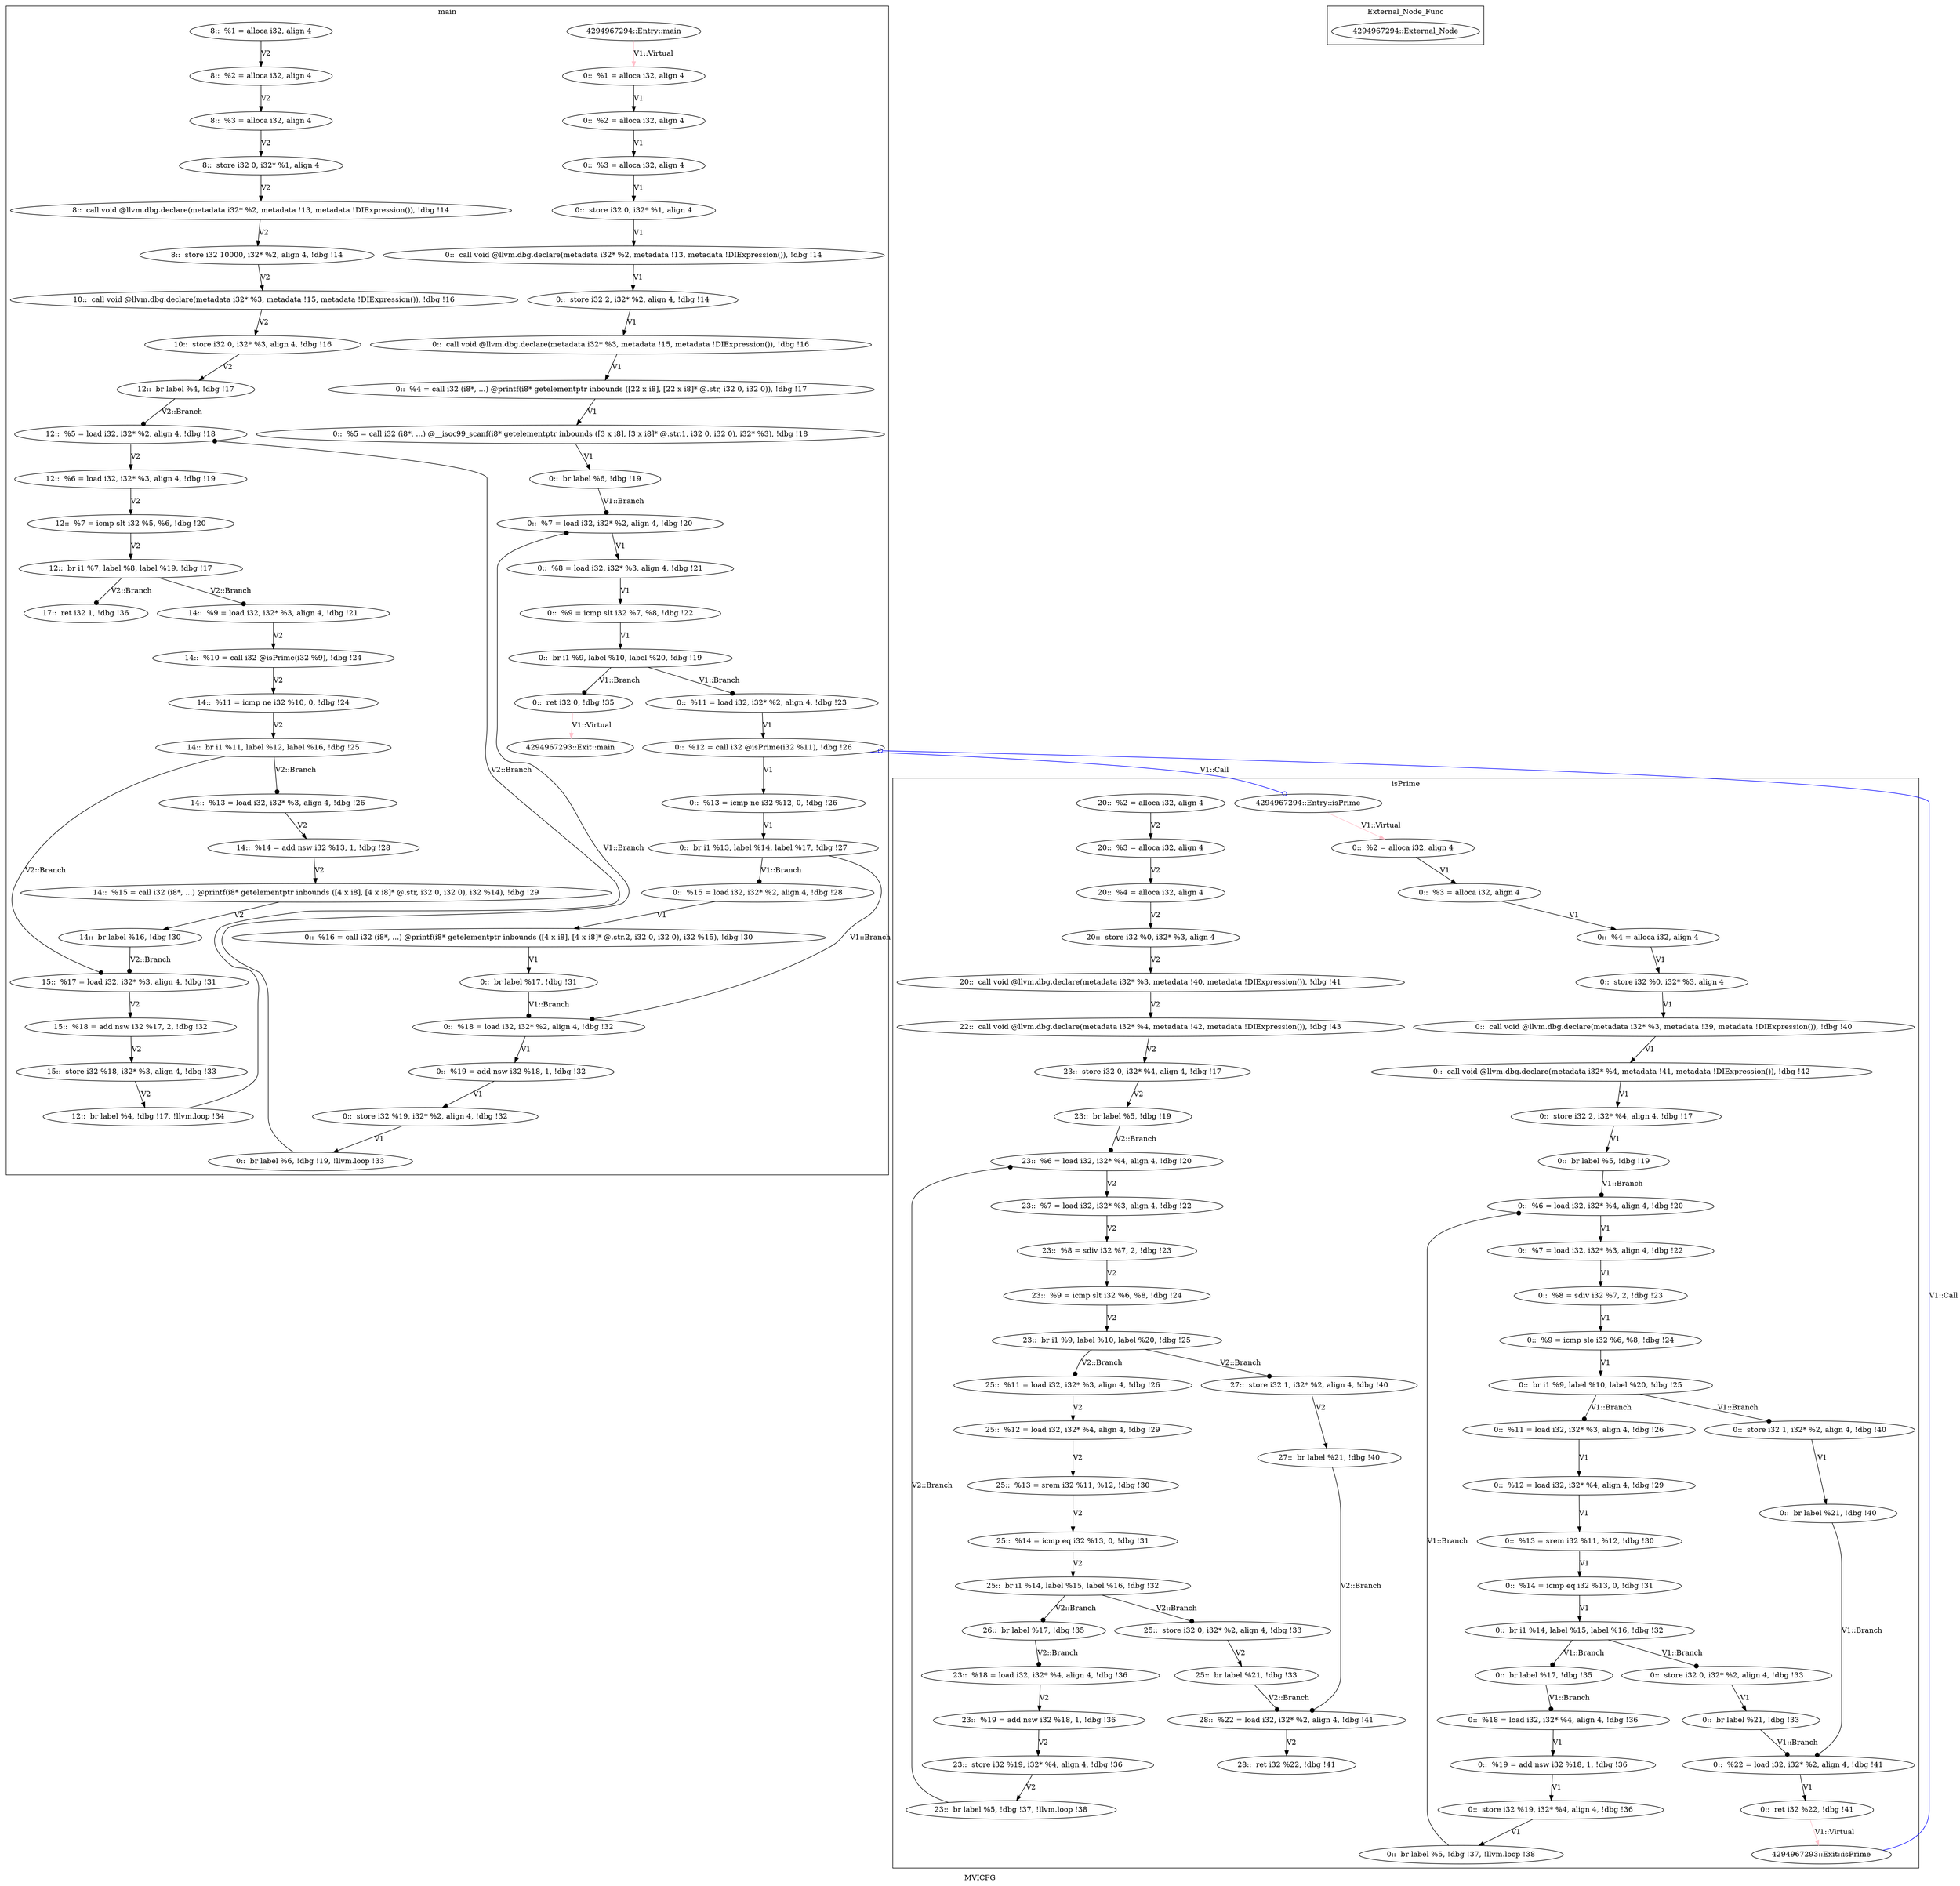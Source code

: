 digraph "MVICFG" {
	label="MVICFG";
/* Generating Nodes */
	subgraph cluster_1 {
		label="main";
		"28" [label="4294967294::Entry::main"];
		"2" [label="0::  %1 = alloca i32, align 4"];
		"3" [label="0::  %2 = alloca i32, align 4"];
		"4" [label="0::  %3 = alloca i32, align 4"];
		"5" [label="0::  store i32 0, i32* %1, align 4"];
		"6" [label="0::  call void @llvm.dbg.declare(metadata i32* %2, metadata !13, metadata !DIExpression()), !dbg !14"];
		"7" [label="0::  store i32 2, i32* %2, align 4, !dbg !14"];
		"8" [label="0::  call void @llvm.dbg.declare(metadata i32* %3, metadata !15, metadata !DIExpression()), !dbg !16"];
		"9" [label="0::  %4 = call i32 (i8*, ...) @printf(i8* getelementptr inbounds ([22 x i8], [22 x i8]* @.str, i32 0, i32 0)), !dbg !17"];
		"10" [label="0::  %5 = call i32 (i8*, ...) @__isoc99_scanf(i8* getelementptr inbounds ([3 x i8], [3 x i8]* @.str.1, i32 0, i32 0), i32* %3), !dbg !18"];
		"11" [label="0::  br label %6, !dbg !19"];
		"12" [label="0::  %7 = load i32, i32* %2, align 4, !dbg !20"];
		"13" [label="0::  %8 = load i32, i32* %3, align 4, !dbg !21"];
		"14" [label="0::  %9 = icmp slt i32 %7, %8, !dbg !22"];
		"15" [label="0::  br i1 %9, label %10, label %20, !dbg !19"];
		"16" [label="0::  %11 = load i32, i32* %2, align 4, !dbg !23"];
		"17" [label="0::  %12 = call i32 @isPrime(i32 %11), !dbg !26"];
		"18" [label="0::  %13 = icmp ne i32 %12, 0, !dbg !26"];
		"19" [label="0::  br i1 %13, label %14, label %17, !dbg !27"];
		"20" [label="0::  %15 = load i32, i32* %2, align 4, !dbg !28"];
		"21" [label="0::  %16 = call i32 (i8*, ...) @printf(i8* getelementptr inbounds ([4 x i8], [4 x i8]* @.str.2, i32 0, i32 0), i32 %15), !dbg !30"];
		"22" [label="0::  br label %17, !dbg !31"];
		"23" [label="0::  %18 = load i32, i32* %2, align 4, !dbg !32"];
		"24" [label="0::  %19 = add nsw i32 %18, 1, !dbg !32"];
		"25" [label="0::  store i32 %19, i32* %2, align 4, !dbg !32"];
		"26" [label="0::  br label %6, !dbg !19, !llvm.loop !33"];
		"27" [label="0::  ret i32 0, !dbg !35"];
		"29" [label="4294967293::Exit::main"];
		"67" [label="8::  %1 = alloca i32, align 4"];
		"68" [label="8::  %2 = alloca i32, align 4"];
		"69" [label="8::  %3 = alloca i32, align 4"];
		"70" [label="8::  store i32 0, i32* %1, align 4"];
		"71" [label="8::  call void @llvm.dbg.declare(metadata i32* %2, metadata !13, metadata !DIExpression()), !dbg !14"];
		"72" [label="8::  store i32 10000, i32* %2, align 4, !dbg !14"];
		"73" [label="10::  call void @llvm.dbg.declare(metadata i32* %3, metadata !15, metadata !DIExpression()), !dbg !16"];
		"74" [label="10::  store i32 0, i32* %3, align 4, !dbg !16"];
		"75" [label="12::  br label %4, !dbg !17"];
		"76" [label="12::  %5 = load i32, i32* %2, align 4, !dbg !18"];
		"77" [label="12::  %6 = load i32, i32* %3, align 4, !dbg !19"];
		"78" [label="12::  %7 = icmp slt i32 %5, %6, !dbg !20"];
		"79" [label="12::  br i1 %7, label %8, label %19, !dbg !17"];
		"80" [label="12::  br label %4, !dbg !17, !llvm.loop !34"];
		"81" [label="14::  %9 = load i32, i32* %3, align 4, !dbg !21"];
		"82" [label="14::  %10 = call i32 @isPrime(i32 %9), !dbg !24"];
		"83" [label="14::  %11 = icmp ne i32 %10, 0, !dbg !24"];
		"84" [label="14::  br i1 %11, label %12, label %16, !dbg !25"];
		"85" [label="14::  %13 = load i32, i32* %3, align 4, !dbg !26"];
		"86" [label="14::  %14 = add nsw i32 %13, 1, !dbg !28"];
		"87" [label="14::  %15 = call i32 (i8*, ...) @printf(i8* getelementptr inbounds ([4 x i8], [4 x i8]* @.str, i32 0, i32 0), i32 %14), !dbg !29"];
		"88" [label="14::  br label %16, !dbg !30"];
		"89" [label="15::  %17 = load i32, i32* %3, align 4, !dbg !31"];
		"90" [label="15::  %18 = add nsw i32 %17, 2, !dbg !32"];
		"91" [label="15::  store i32 %18, i32* %3, align 4, !dbg !33"];
		"92" [label="17::  ret i32 1, !dbg !36"];
	}
	subgraph cluster_33 {
		label="isPrime";
		"63" [label="4294967294::Entry::isPrime"];
		"34" [label="0::  %2 = alloca i32, align 4"];
		"35" [label="0::  %3 = alloca i32, align 4"];
		"36" [label="0::  %4 = alloca i32, align 4"];
		"37" [label="0::  store i32 %0, i32* %3, align 4"];
		"38" [label="0::  call void @llvm.dbg.declare(metadata i32* %3, metadata !39, metadata !DIExpression()), !dbg !40"];
		"39" [label="0::  call void @llvm.dbg.declare(metadata i32* %4, metadata !41, metadata !DIExpression()), !dbg !42"];
		"40" [label="0::  store i32 2, i32* %4, align 4, !dbg !17"];
		"41" [label="0::  br label %5, !dbg !19"];
		"42" [label="0::  %6 = load i32, i32* %4, align 4, !dbg !20"];
		"43" [label="0::  %7 = load i32, i32* %3, align 4, !dbg !22"];
		"44" [label="0::  %8 = sdiv i32 %7, 2, !dbg !23"];
		"45" [label="0::  %9 = icmp sle i32 %6, %8, !dbg !24"];
		"46" [label="0::  br i1 %9, label %10, label %20, !dbg !25"];
		"47" [label="0::  %11 = load i32, i32* %3, align 4, !dbg !26"];
		"48" [label="0::  %12 = load i32, i32* %4, align 4, !dbg !29"];
		"49" [label="0::  %13 = srem i32 %11, %12, !dbg !30"];
		"50" [label="0::  %14 = icmp eq i32 %13, 0, !dbg !31"];
		"51" [label="0::  br i1 %14, label %15, label %16, !dbg !32"];
		"52" [label="0::  store i32 0, i32* %2, align 4, !dbg !33"];
		"53" [label="0::  br label %21, !dbg !33"];
		"54" [label="0::  br label %17, !dbg !35"];
		"55" [label="0::  %18 = load i32, i32* %4, align 4, !dbg !36"];
		"56" [label="0::  %19 = add nsw i32 %18, 1, !dbg !36"];
		"57" [label="0::  store i32 %19, i32* %4, align 4, !dbg !36"];
		"58" [label="0::  br label %5, !dbg !37, !llvm.loop !38"];
		"59" [label="0::  store i32 1, i32* %2, align 4, !dbg !40"];
		"60" [label="0::  br label %21, !dbg !40"];
		"61" [label="0::  %22 = load i32, i32* %2, align 4, !dbg !41"];
		"62" [label="0::  ret i32 %22, !dbg !41"];
		"64" [label="4294967293::Exit::isPrime"];
		"93" [label="20::  %2 = alloca i32, align 4"];
		"94" [label="20::  %3 = alloca i32, align 4"];
		"95" [label="20::  %4 = alloca i32, align 4"];
		"96" [label="20::  store i32 %0, i32* %3, align 4"];
		"97" [label="20::  call void @llvm.dbg.declare(metadata i32* %3, metadata !40, metadata !DIExpression()), !dbg !41"];
		"98" [label="22::  call void @llvm.dbg.declare(metadata i32* %4, metadata !42, metadata !DIExpression()), !dbg !43"];
		"99" [label="23::  store i32 0, i32* %4, align 4, !dbg !17"];
		"100" [label="23::  br label %5, !dbg !19"];
		"101" [label="23::  %6 = load i32, i32* %4, align 4, !dbg !20"];
		"102" [label="23::  %7 = load i32, i32* %3, align 4, !dbg !22"];
		"103" [label="23::  %8 = sdiv i32 %7, 2, !dbg !23"];
		"104" [label="23::  %9 = icmp slt i32 %6, %8, !dbg !24"];
		"105" [label="23::  br i1 %9, label %10, label %20, !dbg !25"];
		"106" [label="23::  %18 = load i32, i32* %4, align 4, !dbg !36"];
		"107" [label="23::  %19 = add nsw i32 %18, 1, !dbg !36"];
		"108" [label="23::  store i32 %19, i32* %4, align 4, !dbg !36"];
		"109" [label="23::  br label %5, !dbg !37, !llvm.loop !38"];
		"110" [label="25::  %11 = load i32, i32* %3, align 4, !dbg !26"];
		"111" [label="25::  %12 = load i32, i32* %4, align 4, !dbg !29"];
		"112" [label="25::  %13 = srem i32 %11, %12, !dbg !30"];
		"113" [label="25::  %14 = icmp eq i32 %13, 0, !dbg !31"];
		"114" [label="25::  br i1 %14, label %15, label %16, !dbg !32"];
		"115" [label="25::  store i32 0, i32* %2, align 4, !dbg !33"];
		"116" [label="25::  br label %21, !dbg !33"];
		"117" [label="26::  br label %17, !dbg !35"];
		"118" [label="27::  store i32 1, i32* %2, align 4, !dbg !40"];
		"119" [label="27::  br label %21, !dbg !40"];
		"120" [label="28::  %22 = load i32, i32* %2, align 4, !dbg !41"];
		"121" [label="28::  ret i32 %22, !dbg !41"];
	}
	subgraph cluster_65 {
		label="External_Node_Func";
		"66" [label="4294967294::External_Node"];
	}

/* Generating Edges */
		"2" -> "3" [arrowhead = normal, penwidth = 1.0, color = black, label="V1"];
		"3" -> "4" [arrowhead = normal, penwidth = 1.0, color = black, label="V1"];
		"4" -> "5" [arrowhead = normal, penwidth = 1.0, color = black, label="V1"];
		"5" -> "6" [arrowhead = normal, penwidth = 1.0, color = black, label="V1"];
		"6" -> "7" [arrowhead = normal, penwidth = 1.0, color = black, label="V1"];
		"12" -> "13" [arrowhead = normal, penwidth = 1.0, color = black, label="V1"];
		"13" -> "14" [arrowhead = normal, penwidth = 1.0, color = black, label="V1"];
		"14" -> "15" [arrowhead = normal, penwidth = 1.0, color = black, label="V1"];
		"16" -> "17" [arrowhead = normal, penwidth = 1.0, color = black, label="V1"];
		"17" -> "18" [arrowhead = normal, penwidth = 1.0, color = black, label="V1"];
		"18" -> "19" [arrowhead = normal, penwidth = 1.0, color = black, label="V1"];
		"20" -> "21" [arrowhead = normal, penwidth = 1.0, color = black, label="V1"];
		"21" -> "22" [arrowhead = normal, penwidth = 1.0, color = black, label="V1"];
		"23" -> "24" [arrowhead = normal, penwidth = 1.0, color = black, label="V1"];
		"24" -> "25" [arrowhead = normal, penwidth = 1.0, color = black, label="V1"];
		"28" -> "2" [arrowhead = normal, penwidth = 1.0, color = pink, label="V1::Virtual"];
		"27" -> "29" [arrowhead = normal, penwidth = 1.0, color = pink, label="V1::Virtual"];
		"34" -> "35" [arrowhead = normal, penwidth = 1.0, color = black, label="V1"];
		"35" -> "36" [arrowhead = normal, penwidth = 1.0, color = black, label="V1"];
		"36" -> "37" [arrowhead = normal, penwidth = 1.0, color = black, label="V1"];
		"37" -> "38" [arrowhead = normal, penwidth = 1.0, color = black, label="V1"];
		"40" -> "41" [arrowhead = normal, penwidth = 1.0, color = black, label="V1"];
		"42" -> "43" [arrowhead = normal, penwidth = 1.0, color = black, label="V1"];
		"43" -> "44" [arrowhead = normal, penwidth = 1.0, color = black, label="V1"];
		"44" -> "45" [arrowhead = normal, penwidth = 1.0, color = black, label="V1"];
		"45" -> "46" [arrowhead = normal, penwidth = 1.0, color = black, label="V1"];
		"47" -> "48" [arrowhead = normal, penwidth = 1.0, color = black, label="V1"];
		"48" -> "49" [arrowhead = normal, penwidth = 1.0, color = black, label="V1"];
		"49" -> "50" [arrowhead = normal, penwidth = 1.0, color = black, label="V1"];
		"50" -> "51" [arrowhead = normal, penwidth = 1.0, color = black, label="V1"];
		"52" -> "53" [arrowhead = normal, penwidth = 1.0, color = black, label="V1"];
		"55" -> "56" [arrowhead = normal, penwidth = 1.0, color = black, label="V1"];
		"56" -> "57" [arrowhead = normal, penwidth = 1.0, color = black, label="V1"];
		"57" -> "58" [arrowhead = normal, penwidth = 1.0, color = black, label="V1"];
		"59" -> "60" [arrowhead = normal, penwidth = 1.0, color = black, label="V1"];
		"61" -> "62" [arrowhead = normal, penwidth = 1.0, color = black, label="V1"];
		"63" -> "34" [arrowhead = normal, penwidth = 1.0, color = pink, label="V1::Virtual"];
		"62" -> "64" [arrowhead = normal, penwidth = 1.0, color = pink, label="V1::Virtual"];
		"7" -> "8" [arrowhead = normal, penwidth = 1.0, color = black, label="V1"];
		"8" -> "9" [arrowhead = normal, penwidth = 1.0, color = black, label="V1"];
		"9" -> "10" [arrowhead = normal, penwidth = 1.0, color = black, label="V1"];
		"10" -> "11" [arrowhead = normal, penwidth = 1.0, color = black, label="V1"];
		"11" -> "12" [arrowhead = dot, penwidth = 1.0, color = black, label="V1::Branch"];
		"15" -> "16" [arrowhead = dot, penwidth = 1.0, color = black, label="V1::Branch"];
		"15" -> "27" [arrowhead = dot, penwidth = 1.0, color = black, label="V1::Branch"];
		"19" -> "20" [arrowhead = dot, penwidth = 1.0, color = black, label="V1::Branch"];
		"19" -> "23" [arrowhead = dot, penwidth = 1.0, color = black, label="V1::Branch"];
		"22" -> "23" [arrowhead = dot, penwidth = 1.0, color = black, label="V1::Branch"];
		"25" -> "26" [arrowhead = normal, penwidth = 1.0, color = black, label="V1"];
		"26" -> "12" [arrowhead = dot, penwidth = 1.0, color = black, label="V1::Branch"];
		"38" -> "39" [arrowhead = normal, penwidth = 1.0, color = black, label="V1"];
		"39" -> "40" [arrowhead = normal, penwidth = 1.0, color = black, label="V1"];
		"41" -> "42" [arrowhead = dot, penwidth = 1.0, color = black, label="V1::Branch"];
		"46" -> "47" [arrowhead = dot, penwidth = 1.0, color = black, label="V1::Branch"];
		"46" -> "59" [arrowhead = dot, penwidth = 1.0, color = black, label="V1::Branch"];
		"51" -> "52" [arrowhead = dot, penwidth = 1.0, color = black, label="V1::Branch"];
		"51" -> "54" [arrowhead = dot, penwidth = 1.0, color = black, label="V1::Branch"];
		"53" -> "61" [arrowhead = dot, penwidth = 1.0, color = black, label="V1::Branch"];
		"54" -> "55" [arrowhead = dot, penwidth = 1.0, color = black, label="V1::Branch"];
		"58" -> "42" [arrowhead = dot, penwidth = 1.0, color = black, label="V1::Branch"];
		"60" -> "61" [arrowhead = dot, penwidth = 1.0, color = black, label="V1::Branch"];
		"17" -> "63" [arrowhead = odot, penwidth = 1.0, color = blue, label="V1::Call"];
		"64" -> "17" [arrowhead = odot, penwidth = 1.0, color = blue, label="V1::Call"];
		"67" -> "68" [arrowhead = normal, penwidth = 1.0, color = black, label="V2"];
		"68" -> "69" [arrowhead = normal, penwidth = 1.0, color = black, label="V2"];
		"69" -> "70" [arrowhead = normal, penwidth = 1.0, color = black, label="V2"];
		"70" -> "71" [arrowhead = normal, penwidth = 1.0, color = black, label="V2"];
		"71" -> "72" [arrowhead = normal, penwidth = 1.0, color = black, label="V2"];
		"72" -> "73" [arrowhead = normal, penwidth = 1.0, color = black, label="V2"];
		"73" -> "74" [arrowhead = normal, penwidth = 1.0, color = black, label="V2"];
		"74" -> "75" [arrowhead = normal, penwidth = 1.0, color = black, label="V2"];
		"75" -> "76" [arrowhead = dot, penwidth = 1.0, color = black, label="V2::Branch"];
		"76" -> "77" [arrowhead = normal, penwidth = 1.0, color = black, label="V2"];
		"80" -> "76" [arrowhead = dot, penwidth = 1.0, color = black, label="V2::Branch"];
		"77" -> "78" [arrowhead = normal, penwidth = 1.0, color = black, label="V2"];
		"78" -> "79" [arrowhead = normal, penwidth = 1.0, color = black, label="V2"];
		"79" -> "81" [arrowhead = dot, penwidth = 1.0, color = black, label="V2::Branch"];
		"79" -> "92" [arrowhead = dot, penwidth = 1.0, color = black, label="V2::Branch"];
		"91" -> "80" [arrowhead = normal, penwidth = 1.0, color = black, label="V2"];
		"81" -> "82" [arrowhead = normal, penwidth = 1.0, color = black, label="V2"];
		"82" -> "83" [arrowhead = normal, penwidth = 1.0, color = black, label="V2"];
		"83" -> "84" [arrowhead = normal, penwidth = 1.0, color = black, label="V2"];
		"84" -> "85" [arrowhead = dot, penwidth = 1.0, color = black, label="V2::Branch"];
		"84" -> "89" [arrowhead = dot, penwidth = 1.0, color = black, label="V2::Branch"];
		"85" -> "86" [arrowhead = normal, penwidth = 1.0, color = black, label="V2"];
		"86" -> "87" [arrowhead = normal, penwidth = 1.0, color = black, label="V2"];
		"87" -> "88" [arrowhead = normal, penwidth = 1.0, color = black, label="V2"];
		"88" -> "89" [arrowhead = dot, penwidth = 1.0, color = black, label="V2::Branch"];
		"89" -> "90" [arrowhead = normal, penwidth = 1.0, color = black, label="V2"];
		"90" -> "91" [arrowhead = normal, penwidth = 1.0, color = black, label="V2"];
		"93" -> "94" [arrowhead = normal, penwidth = 1.0, color = black, label="V2"];
		"94" -> "95" [arrowhead = normal, penwidth = 1.0, color = black, label="V2"];
		"95" -> "96" [arrowhead = normal, penwidth = 1.0, color = black, label="V2"];
		"96" -> "97" [arrowhead = normal, penwidth = 1.0, color = black, label="V2"];
		"97" -> "98" [arrowhead = normal, penwidth = 1.0, color = black, label="V2"];
		"98" -> "99" [arrowhead = normal, penwidth = 1.0, color = black, label="V2"];
		"99" -> "100" [arrowhead = normal, penwidth = 1.0, color = black, label="V2"];
		"100" -> "101" [arrowhead = dot, penwidth = 1.0, color = black, label="V2::Branch"];
		"101" -> "102" [arrowhead = normal, penwidth = 1.0, color = black, label="V2"];
		"109" -> "101" [arrowhead = dot, penwidth = 1.0, color = black, label="V2::Branch"];
		"102" -> "103" [arrowhead = normal, penwidth = 1.0, color = black, label="V2"];
		"103" -> "104" [arrowhead = normal, penwidth = 1.0, color = black, label="V2"];
		"104" -> "105" [arrowhead = normal, penwidth = 1.0, color = black, label="V2"];
		"105" -> "110" [arrowhead = dot, penwidth = 1.0, color = black, label="V2::Branch"];
		"105" -> "118" [arrowhead = dot, penwidth = 1.0, color = black, label="V2::Branch"];
		"106" -> "107" [arrowhead = normal, penwidth = 1.0, color = black, label="V2"];
		"117" -> "106" [arrowhead = dot, penwidth = 1.0, color = black, label="V2::Branch"];
		"107" -> "108" [arrowhead = normal, penwidth = 1.0, color = black, label="V2"];
		"108" -> "109" [arrowhead = normal, penwidth = 1.0, color = black, label="V2"];
		"110" -> "111" [arrowhead = normal, penwidth = 1.0, color = black, label="V2"];
		"111" -> "112" [arrowhead = normal, penwidth = 1.0, color = black, label="V2"];
		"112" -> "113" [arrowhead = normal, penwidth = 1.0, color = black, label="V2"];
		"113" -> "114" [arrowhead = normal, penwidth = 1.0, color = black, label="V2"];
		"114" -> "115" [arrowhead = dot, penwidth = 1.0, color = black, label="V2::Branch"];
		"114" -> "117" [arrowhead = dot, penwidth = 1.0, color = black, label="V2::Branch"];
		"115" -> "116" [arrowhead = normal, penwidth = 1.0, color = black, label="V2"];
		"116" -> "120" [arrowhead = dot, penwidth = 1.0, color = black, label="V2::Branch"];
		"118" -> "119" [arrowhead = normal, penwidth = 1.0, color = black, label="V2"];
		"119" -> "120" [arrowhead = dot, penwidth = 1.0, color = black, label="V2::Branch"];
		"120" -> "121" [arrowhead = normal, penwidth = 1.0, color = black, label="V2"];
}
